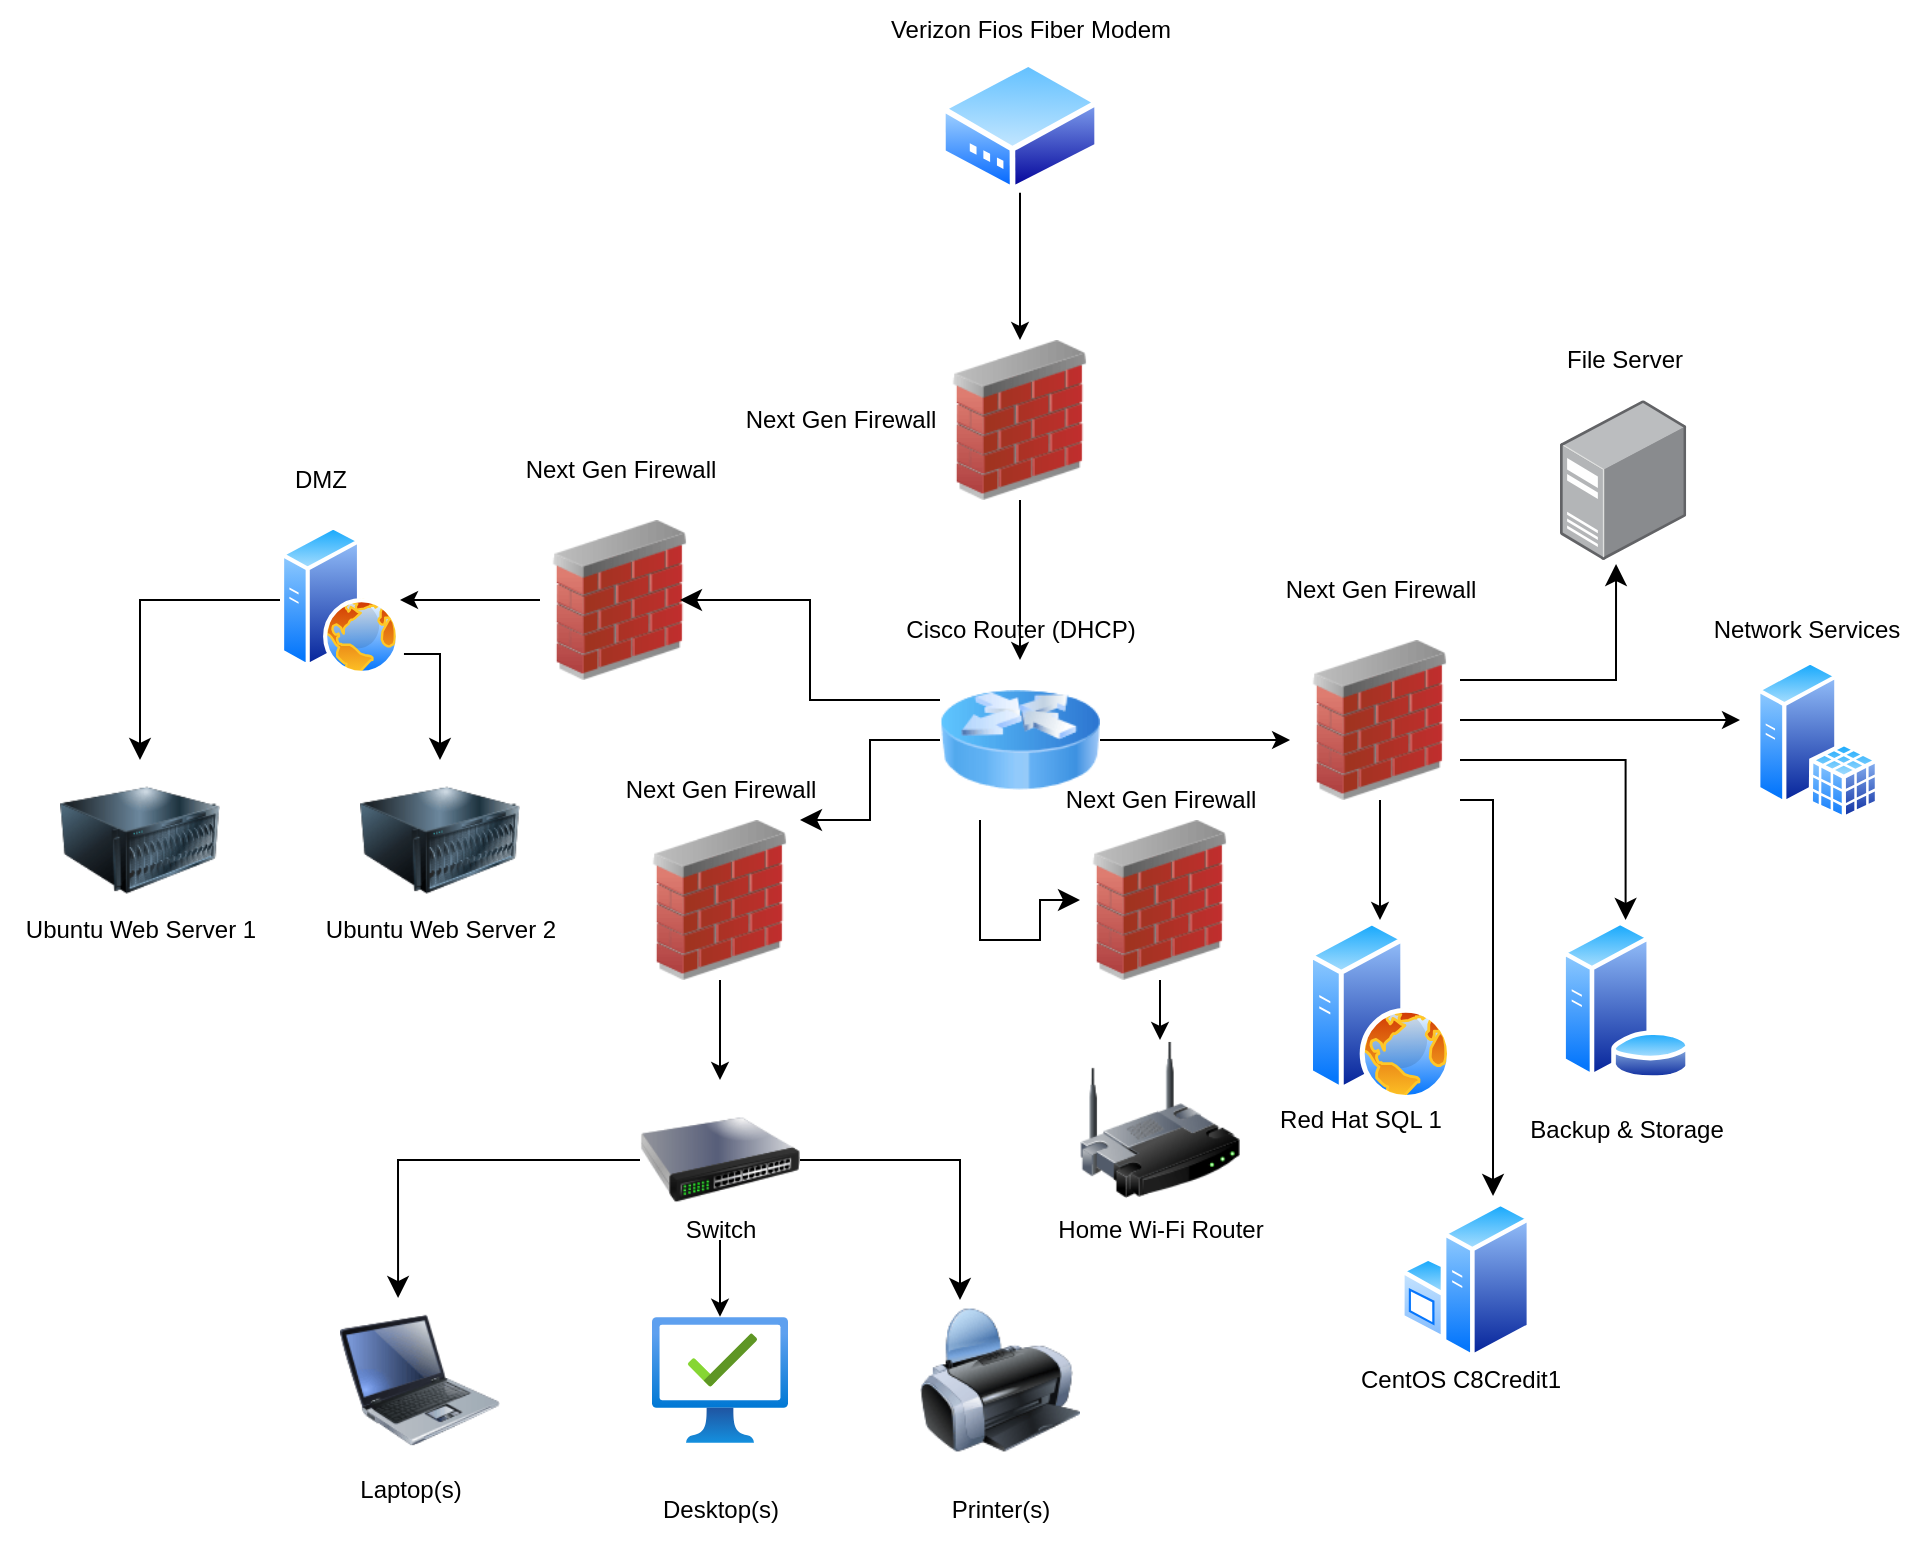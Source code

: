 <mxfile>
    <diagram id="Px1gsL6rgGMADL7c5iV4" name="Page-1">
        <mxGraphModel dx="1603" dy="666" grid="1" gridSize="10" guides="1" tooltips="1" connect="1" arrows="1" fold="1" page="1" pageScale="1" pageWidth="850" pageHeight="1100" math="0" shadow="0">
            <root>
                <mxCell id="0"/>
                <mxCell id="1" parent="0"/>
                <mxCell id="6" value="" style="edgeStyle=none;html=1;" parent="1" source="3" target="5" edge="1">
                    <mxGeometry relative="1" as="geometry"/>
                </mxCell>
                <mxCell id="3" value="" style="aspect=fixed;perimeter=ellipsePerimeter;html=1;align=center;shadow=0;dashed=0;spacingTop=3;image;image=img/lib/active_directory/modem.svg;" parent="1" vertex="1">
                    <mxGeometry x="380" y="40" width="80" height="66.4" as="geometry"/>
                </mxCell>
                <mxCell id="4" value="Verizon Fios Fiber Modem" style="text;html=1;align=center;verticalAlign=middle;resizable=0;points=[];autosize=1;strokeColor=none;fillColor=none;" parent="1" vertex="1">
                    <mxGeometry x="345" y="10" width="160" height="30" as="geometry"/>
                </mxCell>
                <mxCell id="9" value="" style="edgeStyle=none;html=1;" parent="1" source="5" target="8" edge="1">
                    <mxGeometry relative="1" as="geometry"/>
                </mxCell>
                <mxCell id="5" value="" style="image;html=1;image=img/lib/clip_art/networking/Firewall_02_128x128.png" parent="1" vertex="1">
                    <mxGeometry x="380" y="180" width="80" height="80" as="geometry"/>
                </mxCell>
                <mxCell id="7" value="Next Gen Firewall" style="text;html=1;align=center;verticalAlign=middle;resizable=0;points=[];autosize=1;strokeColor=none;fillColor=none;" parent="1" vertex="1">
                    <mxGeometry x="270" y="205" width="120" height="30" as="geometry"/>
                </mxCell>
                <mxCell id="20" value="" style="edgeStyle=none;html=1;" parent="1" source="8" target="17" edge="1">
                    <mxGeometry relative="1" as="geometry"/>
                </mxCell>
                <mxCell id="21" value="" style="edgeStyle=none;html=1;" parent="1" source="8" target="17" edge="1">
                    <mxGeometry relative="1" as="geometry"/>
                </mxCell>
                <mxCell id="8" value="" style="image;html=1;image=img/lib/clip_art/networking/Router_Icon_128x128.png" parent="1" vertex="1">
                    <mxGeometry x="380" y="340" width="80" height="80" as="geometry"/>
                </mxCell>
                <mxCell id="10" value="Cisco Router (DHCP)" style="text;html=1;align=center;verticalAlign=middle;resizable=0;points=[];autosize=1;strokeColor=none;fillColor=none;" parent="1" vertex="1">
                    <mxGeometry x="350" y="310" width="140" height="30" as="geometry"/>
                </mxCell>
                <mxCell id="11" value="" style="image;html=1;image=img/lib/clip_art/networking/Wireless_Router_128x128.png" parent="1" vertex="1">
                    <mxGeometry x="450" y="530" width="80" height="80" as="geometry"/>
                </mxCell>
                <mxCell id="15" value="Home Wi-Fi Router" style="text;html=1;align=center;verticalAlign=middle;resizable=0;points=[];autosize=1;strokeColor=none;fillColor=none;" parent="1" vertex="1">
                    <mxGeometry x="425" y="610" width="130" height="30" as="geometry"/>
                </mxCell>
                <mxCell id="64" value="" style="edgeStyle=none;html=1;" parent="1" source="16" edge="1">
                    <mxGeometry relative="1" as="geometry">
                        <mxPoint x="780" y="370" as="targetPoint"/>
                    </mxGeometry>
                </mxCell>
                <mxCell id="66" value="" style="edgeStyle=none;html=1;" parent="1" source="16" target="61" edge="1">
                    <mxGeometry relative="1" as="geometry"/>
                </mxCell>
                <mxCell id="16" value="" style="image;html=1;image=img/lib/clip_art/networking/Firewall_02_128x128.png" parent="1" vertex="1">
                    <mxGeometry x="560" y="330" width="80" height="80" as="geometry"/>
                </mxCell>
                <mxCell id="17" value="" style="image;html=1;image=img/lib/clip_art/networking/Firewall_02_128x128.png" parent="1" vertex="1">
                    <mxGeometry x="450" y="420" width="80" height="80" as="geometry"/>
                </mxCell>
                <mxCell id="35" value="" style="edgeStyle=none;html=1;" parent="1" source="18" target="34" edge="1">
                    <mxGeometry relative="1" as="geometry"/>
                </mxCell>
                <mxCell id="18" value="" style="image;html=1;image=img/lib/clip_art/networking/Firewall_02_128x128.png" parent="1" vertex="1">
                    <mxGeometry x="230" y="420" width="80" height="80" as="geometry"/>
                </mxCell>
                <mxCell id="38" value="" style="edgeStyle=none;html=1;" parent="1" source="19" target="37" edge="1">
                    <mxGeometry relative="1" as="geometry"/>
                </mxCell>
                <mxCell id="19" value="" style="image;html=1;image=img/lib/clip_art/networking/Firewall_02_128x128.png" parent="1" vertex="1">
                    <mxGeometry x="180" y="270" width="80" height="80" as="geometry"/>
                </mxCell>
                <mxCell id="22" value="" style="edgeStyle=elbowEdgeStyle;elbow=horizontal;endArrow=classic;html=1;curved=0;rounded=0;endSize=8;startSize=8;exitX=0;exitY=0.5;exitDx=0;exitDy=0;entryX=1;entryY=0;entryDx=0;entryDy=0;" parent="1" source="8" target="18" edge="1">
                    <mxGeometry width="50" height="50" relative="1" as="geometry">
                        <mxPoint x="330" y="490" as="sourcePoint"/>
                        <mxPoint x="380" y="440" as="targetPoint"/>
                    </mxGeometry>
                </mxCell>
                <mxCell id="24" value="" style="edgeStyle=elbowEdgeStyle;elbow=horizontal;endArrow=classic;html=1;curved=0;rounded=0;endSize=8;startSize=8;exitX=0;exitY=0.25;exitDx=0;exitDy=0;" parent="1" source="8" edge="1">
                    <mxGeometry width="50" height="50" relative="1" as="geometry">
                        <mxPoint x="300" y="380" as="sourcePoint"/>
                        <mxPoint x="250" y="310" as="targetPoint"/>
                    </mxGeometry>
                </mxCell>
                <mxCell id="25" value="Next Gen Firewall" style="text;html=1;align=center;verticalAlign=middle;resizable=0;points=[];autosize=1;strokeColor=none;fillColor=none;" parent="1" vertex="1">
                    <mxGeometry x="160" y="230" width="120" height="30" as="geometry"/>
                </mxCell>
                <mxCell id="26" value="Next Gen Firewall" style="text;html=1;align=center;verticalAlign=middle;resizable=0;points=[];autosize=1;strokeColor=none;fillColor=none;" parent="1" vertex="1">
                    <mxGeometry x="210" y="390" width="120" height="30" as="geometry"/>
                </mxCell>
                <mxCell id="27" value="Next Gen Firewall" style="text;html=1;align=center;verticalAlign=middle;resizable=0;points=[];autosize=1;strokeColor=none;fillColor=none;" parent="1" vertex="1">
                    <mxGeometry x="540" y="290" width="120" height="30" as="geometry"/>
                </mxCell>
                <mxCell id="28" value="Next Gen Firewall" style="text;html=1;align=center;verticalAlign=middle;resizable=0;points=[];autosize=1;strokeColor=none;fillColor=none;" parent="1" vertex="1">
                    <mxGeometry x="430" y="395" width="120" height="30" as="geometry"/>
                </mxCell>
                <mxCell id="31" value="" style="edgeStyle=segmentEdgeStyle;endArrow=classic;html=1;curved=0;rounded=0;endSize=8;startSize=8;entryX=0;entryY=0.5;entryDx=0;entryDy=0;" parent="1" target="17" edge="1">
                    <mxGeometry width="50" height="50" relative="1" as="geometry">
                        <mxPoint x="400" y="420" as="sourcePoint"/>
                        <mxPoint x="360" y="480" as="targetPoint"/>
                        <Array as="points">
                            <mxPoint x="400" y="480"/>
                            <mxPoint x="430" y="480"/>
                            <mxPoint x="430" y="460"/>
                        </Array>
                    </mxGeometry>
                </mxCell>
                <mxCell id="32" value="" style="endArrow=classic;html=1;exitX=1;exitY=0.5;exitDx=0;exitDy=0;entryX=-0.062;entryY=0.625;entryDx=0;entryDy=0;entryPerimeter=0;" parent="1" source="8" target="16" edge="1">
                    <mxGeometry width="50" height="50" relative="1" as="geometry">
                        <mxPoint x="300" y="380" as="sourcePoint"/>
                        <mxPoint x="350" y="330" as="targetPoint"/>
                    </mxGeometry>
                </mxCell>
                <mxCell id="33" value="" style="endArrow=classic;html=1;exitX=0.5;exitY=1;exitDx=0;exitDy=0;entryX=0.5;entryY=0;entryDx=0;entryDy=0;" parent="1" source="17" target="11" edge="1">
                    <mxGeometry width="50" height="50" relative="1" as="geometry">
                        <mxPoint x="300" y="520" as="sourcePoint"/>
                        <mxPoint x="350" y="470" as="targetPoint"/>
                    </mxGeometry>
                </mxCell>
                <mxCell id="55" value="" style="edgeStyle=none;html=1;" parent="1" source="34" target="52" edge="1">
                    <mxGeometry relative="1" as="geometry"/>
                </mxCell>
                <mxCell id="34" value="" style="image;html=1;image=img/lib/clip_art/networking/Switch_128x128.png" parent="1" vertex="1">
                    <mxGeometry x="230" y="550" width="80" height="80" as="geometry"/>
                </mxCell>
                <mxCell id="36" value="Switch" style="text;html=1;align=center;verticalAlign=middle;resizable=0;points=[];autosize=1;strokeColor=none;fillColor=none;" parent="1" vertex="1">
                    <mxGeometry x="240" y="610" width="60" height="30" as="geometry"/>
                </mxCell>
                <mxCell id="37" value="" style="aspect=fixed;perimeter=ellipsePerimeter;html=1;align=center;shadow=0;dashed=0;spacingTop=3;image;image=img/lib/active_directory/web_server.svg;" parent="1" vertex="1">
                    <mxGeometry x="50" y="272.5" width="60" height="75" as="geometry"/>
                </mxCell>
                <mxCell id="39" value="DMZ" style="text;html=1;align=center;verticalAlign=middle;resizable=0;points=[];autosize=1;strokeColor=none;fillColor=none;" parent="1" vertex="1">
                    <mxGeometry x="45" y="235" width="50" height="30" as="geometry"/>
                </mxCell>
                <mxCell id="40" value="" style="image;html=1;image=img/lib/clip_art/computers/Server_128x128.png" parent="1" vertex="1">
                    <mxGeometry x="-60" y="390" width="80" height="80" as="geometry"/>
                </mxCell>
                <mxCell id="41" value="" style="image;html=1;image=img/lib/clip_art/computers/Server_128x128.png" parent="1" vertex="1">
                    <mxGeometry x="90" y="390" width="80" height="80" as="geometry"/>
                </mxCell>
                <mxCell id="44" value="" style="edgeStyle=segmentEdgeStyle;endArrow=classic;html=1;curved=0;rounded=0;endSize=8;startSize=8;exitX=0;exitY=0.5;exitDx=0;exitDy=0;entryX=0.5;entryY=0;entryDx=0;entryDy=0;" parent="1" source="37" target="40" edge="1">
                    <mxGeometry width="50" height="50" relative="1" as="geometry">
                        <mxPoint x="30" y="520" as="sourcePoint"/>
                        <mxPoint x="80" y="470" as="targetPoint"/>
                    </mxGeometry>
                </mxCell>
                <mxCell id="45" value="" style="edgeStyle=segmentEdgeStyle;endArrow=classic;html=1;curved=0;rounded=0;endSize=8;startSize=8;exitX=1.033;exitY=0.86;exitDx=0;exitDy=0;exitPerimeter=0;entryX=0.5;entryY=0;entryDx=0;entryDy=0;" parent="1" source="37" target="41" edge="1">
                    <mxGeometry width="50" height="50" relative="1" as="geometry">
                        <mxPoint x="250" y="550" as="sourcePoint"/>
                        <mxPoint x="300" y="500" as="targetPoint"/>
                    </mxGeometry>
                </mxCell>
                <mxCell id="46" value="Ubuntu Web Server 1" style="text;html=1;align=center;verticalAlign=middle;resizable=0;points=[];autosize=1;strokeColor=none;fillColor=none;" parent="1" vertex="1">
                    <mxGeometry x="-90" y="460" width="140" height="30" as="geometry"/>
                </mxCell>
                <mxCell id="47" value="Ubuntu Web Server 2" style="text;html=1;align=center;verticalAlign=middle;resizable=0;points=[];autosize=1;strokeColor=none;fillColor=none;" parent="1" vertex="1">
                    <mxGeometry x="60" y="460" width="140" height="30" as="geometry"/>
                </mxCell>
                <mxCell id="48" value="" style="points=[];aspect=fixed;html=1;align=center;shadow=0;dashed=0;image;image=img/lib/allied_telesis/computer_and_terminals/Server_Desktop.svg;" parent="1" vertex="1">
                    <mxGeometry x="690" y="210" width="63.11" height="80" as="geometry"/>
                </mxCell>
                <mxCell id="49" value="" style="edgeStyle=segmentEdgeStyle;endArrow=classic;html=1;curved=0;rounded=0;endSize=8;startSize=8;exitX=1;exitY=0.25;exitDx=0;exitDy=0;entryX=0.444;entryY=1.025;entryDx=0;entryDy=0;entryPerimeter=0;" parent="1" source="16" target="48" edge="1">
                    <mxGeometry width="50" height="50" relative="1" as="geometry">
                        <mxPoint x="570" y="490" as="sourcePoint"/>
                        <mxPoint x="620" y="440" as="targetPoint"/>
                    </mxGeometry>
                </mxCell>
                <mxCell id="50" value="File Server" style="text;html=1;align=center;verticalAlign=middle;resizable=0;points=[];autosize=1;strokeColor=none;fillColor=none;" parent="1" vertex="1">
                    <mxGeometry x="681.55" y="175" width="80" height="30" as="geometry"/>
                </mxCell>
                <mxCell id="51" value="" style="image;html=1;image=img/lib/clip_art/computers/Laptop_128x128.png" parent="1" vertex="1">
                    <mxGeometry x="80" y="660" width="80" height="80" as="geometry"/>
                </mxCell>
                <mxCell id="52" value="" style="aspect=fixed;html=1;points=[];align=center;image;fontSize=12;image=img/lib/azure2/management_governance/Managed_Desktop.svg;" parent="1" vertex="1">
                    <mxGeometry x="236" y="668.4" width="68" height="63.2" as="geometry"/>
                </mxCell>
                <mxCell id="53" value="" style="image;html=1;image=img/lib/clip_art/computers/Printer_128x128.png" parent="1" vertex="1">
                    <mxGeometry x="370" y="660" width="80" height="80" as="geometry"/>
                </mxCell>
                <mxCell id="54" value="" style="edgeStyle=segmentEdgeStyle;endArrow=classic;html=1;curved=0;rounded=0;endSize=8;startSize=8;exitX=0;exitY=0.5;exitDx=0;exitDy=0;entryX=0.363;entryY=-0.012;entryDx=0;entryDy=0;entryPerimeter=0;" parent="1" source="34" target="51" edge="1">
                    <mxGeometry width="50" height="50" relative="1" as="geometry">
                        <mxPoint x="240" y="660" as="sourcePoint"/>
                        <mxPoint x="290" y="610" as="targetPoint"/>
                    </mxGeometry>
                </mxCell>
                <mxCell id="56" value="" style="edgeStyle=segmentEdgeStyle;endArrow=classic;html=1;curved=0;rounded=0;endSize=8;startSize=8;exitX=1;exitY=0.5;exitDx=0;exitDy=0;entryX=0.25;entryY=0;entryDx=0;entryDy=0;" parent="1" source="34" target="53" edge="1">
                    <mxGeometry width="50" height="50" relative="1" as="geometry">
                        <mxPoint x="240" y="660" as="sourcePoint"/>
                        <mxPoint x="290" y="610" as="targetPoint"/>
                    </mxGeometry>
                </mxCell>
                <mxCell id="57" value="Laptop(s)" style="text;html=1;align=center;verticalAlign=middle;resizable=0;points=[];autosize=1;strokeColor=none;fillColor=none;" parent="1" vertex="1">
                    <mxGeometry x="80" y="740" width="70" height="30" as="geometry"/>
                </mxCell>
                <mxCell id="58" value="Desktop(s)" style="text;html=1;align=center;verticalAlign=middle;resizable=0;points=[];autosize=1;strokeColor=none;fillColor=none;" parent="1" vertex="1">
                    <mxGeometry x="230" y="750" width="80" height="30" as="geometry"/>
                </mxCell>
                <mxCell id="59" value="Printer(s)" style="text;html=1;align=center;verticalAlign=middle;resizable=0;points=[];autosize=1;strokeColor=none;fillColor=none;" parent="1" vertex="1">
                    <mxGeometry x="375" y="750" width="70" height="30" as="geometry"/>
                </mxCell>
                <mxCell id="60" value="" style="aspect=fixed;perimeter=ellipsePerimeter;html=1;align=center;shadow=0;dashed=0;spacingTop=3;image;image=img/lib/active_directory/database_server.svg;" parent="1" vertex="1">
                    <mxGeometry x="690" y="470" width="65.6" height="80" as="geometry"/>
                </mxCell>
                <mxCell id="61" value="" style="aspect=fixed;perimeter=ellipsePerimeter;html=1;align=center;shadow=0;dashed=0;spacingTop=3;image;image=img/lib/active_directory/web_server.svg;" parent="1" vertex="1">
                    <mxGeometry x="564" y="470" width="72" height="90" as="geometry"/>
                </mxCell>
                <mxCell id="62" value="" style="aspect=fixed;perimeter=ellipsePerimeter;html=1;align=center;shadow=0;dashed=0;spacingTop=3;image;image=img/lib/active_directory/sql_server.svg;" parent="1" vertex="1">
                    <mxGeometry x="788" y="340" width="61.6" height="80" as="geometry"/>
                </mxCell>
                <mxCell id="63" value="Network Services" style="text;html=1;align=center;verticalAlign=middle;resizable=0;points=[];autosize=1;strokeColor=none;fillColor=none;" parent="1" vertex="1">
                    <mxGeometry x="753.11" y="310" width="120" height="30" as="geometry"/>
                </mxCell>
                <mxCell id="65" value="Red Hat SQL 1" style="text;html=1;align=center;verticalAlign=middle;resizable=0;points=[];autosize=1;strokeColor=none;fillColor=none;" parent="1" vertex="1">
                    <mxGeometry x="540" y="555" width="100" height="30" as="geometry"/>
                </mxCell>
                <mxCell id="67" value="Backup &amp;amp; Storage" style="text;html=1;align=center;verticalAlign=middle;resizable=0;points=[];autosize=1;strokeColor=none;fillColor=none;" parent="1" vertex="1">
                    <mxGeometry x="662.8" y="560" width="120" height="30" as="geometry"/>
                </mxCell>
                <mxCell id="69" value="" style="edgeStyle=segmentEdgeStyle;endArrow=classic;html=1;curved=0;rounded=0;endSize=8;startSize=8;exitX=1;exitY=0.75;exitDx=0;exitDy=0;entryX=0.5;entryY=0;entryDx=0;entryDy=0;" parent="1" source="16" target="60" edge="1">
                    <mxGeometry width="50" height="50" relative="1" as="geometry">
                        <mxPoint x="730" y="420" as="sourcePoint"/>
                        <mxPoint x="780" y="370" as="targetPoint"/>
                    </mxGeometry>
                </mxCell>
                <mxCell id="70" value="" style="aspect=fixed;perimeter=ellipsePerimeter;html=1;align=center;shadow=0;dashed=0;spacingTop=3;image;image=img/lib/active_directory/windows_server.svg;" vertex="1" parent="1">
                    <mxGeometry x="610" y="610" width="65.6" height="80" as="geometry"/>
                </mxCell>
                <mxCell id="71" value="" style="edgeStyle=segmentEdgeStyle;endArrow=classic;html=1;curved=0;rounded=0;endSize=8;startSize=8;exitX=1;exitY=1;exitDx=0;exitDy=0;entryX=0.709;entryY=-0.025;entryDx=0;entryDy=0;entryPerimeter=0;" edge="1" parent="1" source="16" target="70">
                    <mxGeometry width="50" height="50" relative="1" as="geometry">
                        <mxPoint x="470" y="510" as="sourcePoint"/>
                        <mxPoint x="520" y="460" as="targetPoint"/>
                    </mxGeometry>
                </mxCell>
                <mxCell id="72" value="CentOS C8Credit1" style="text;html=1;align=center;verticalAlign=middle;resizable=0;points=[];autosize=1;strokeColor=none;fillColor=none;" vertex="1" parent="1">
                    <mxGeometry x="580" y="685" width="120" height="30" as="geometry"/>
                </mxCell>
            </root>
        </mxGraphModel>
    </diagram>
</mxfile>